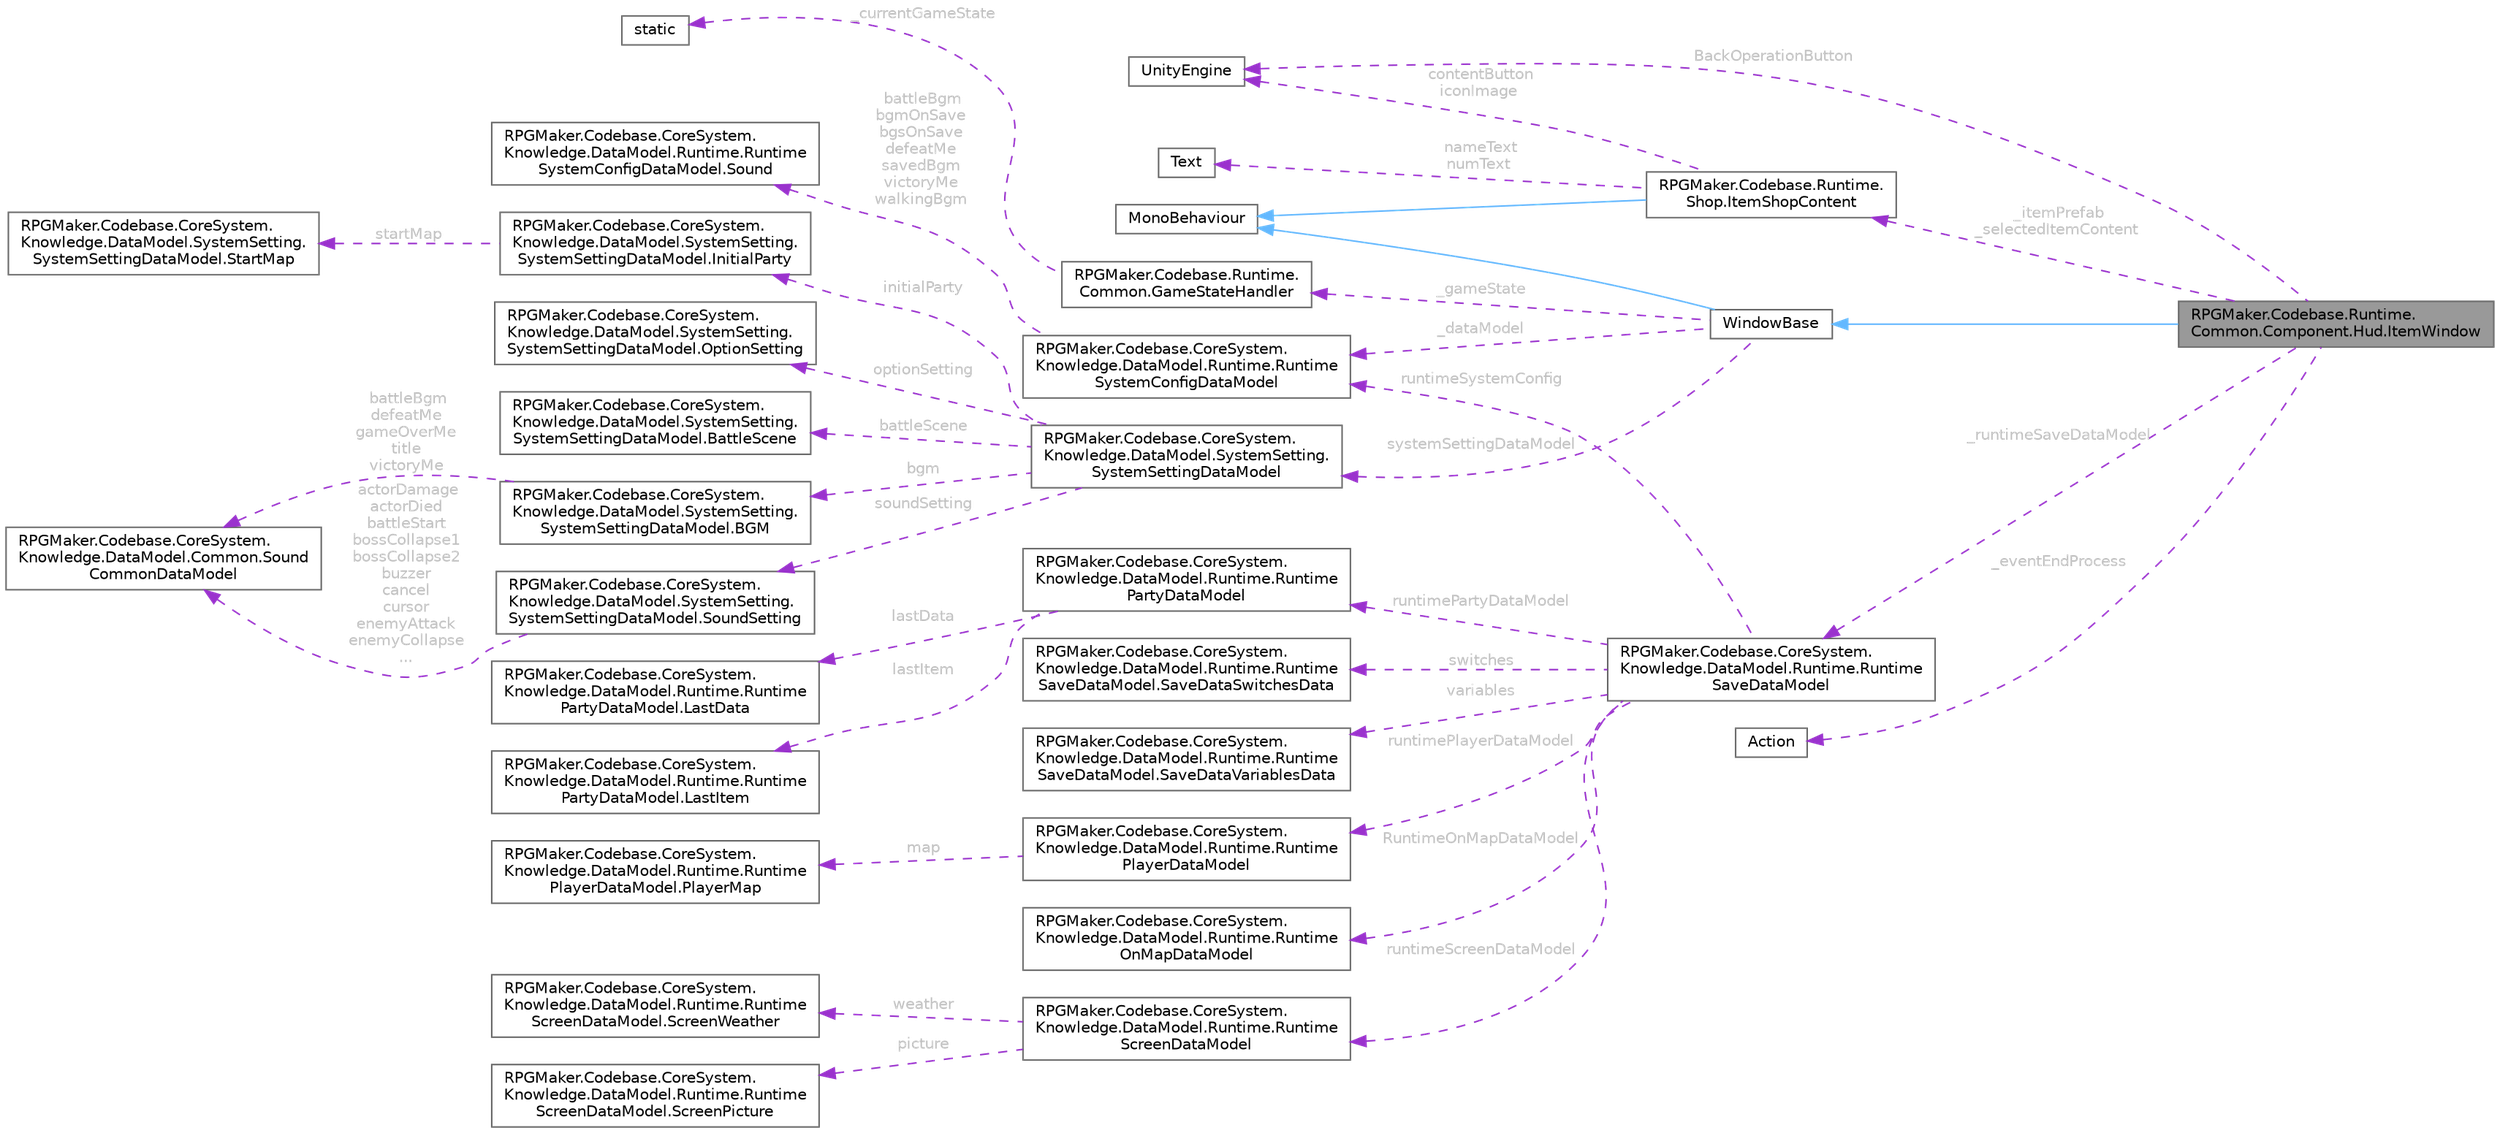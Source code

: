 digraph "RPGMaker.Codebase.Runtime.Common.Component.Hud.ItemWindow"
{
 // LATEX_PDF_SIZE
  bgcolor="transparent";
  edge [fontname=Helvetica,fontsize=10,labelfontname=Helvetica,labelfontsize=10];
  node [fontname=Helvetica,fontsize=10,shape=box,height=0.2,width=0.4];
  rankdir="LR";
  Node1 [id="Node000001",label="RPGMaker.Codebase.Runtime.\lCommon.Component.Hud.ItemWindow",height=0.2,width=0.4,color="gray40", fillcolor="grey60", style="filled", fontcolor="black",tooltip="アイテム・ウィンドウ"];
  Node2 -> Node1 [id="edge1_Node000001_Node000002",dir="back",color="steelblue1",style="solid",tooltip=" "];
  Node2 [id="Node000002",label="WindowBase",height=0.2,width=0.4,color="gray40", fillcolor="white", style="filled",URL="$d4/d52/class_r_p_g_maker_1_1_codebase_1_1_runtime_1_1_common_1_1_window_base.html",tooltip="ウィンドウ・ベース"];
  Node3 -> Node2 [id="edge2_Node000002_Node000003",dir="back",color="steelblue1",style="solid",tooltip=" "];
  Node3 [id="Node000003",label="MonoBehaviour",height=0.2,width=0.4,color="gray40", fillcolor="white", style="filled",tooltip=" "];
  Node4 -> Node2 [id="edge3_Node000002_Node000004",dir="back",color="darkorchid3",style="dashed",tooltip=" ",label=" _gameState",fontcolor="grey" ];
  Node4 [id="Node000004",label="RPGMaker.Codebase.Runtime.\lCommon.GameStateHandler",height=0.2,width=0.4,color="gray40", fillcolor="white", style="filled",URL="$de/d2c/class_r_p_g_maker_1_1_codebase_1_1_runtime_1_1_common_1_1_game_state_handler.html",tooltip="ゲーム実行中の、ゲームの状態を保持するクラス"];
  Node5 -> Node4 [id="edge4_Node000004_Node000005",dir="back",color="darkorchid3",style="dashed",tooltip=" ",label=" _currentGameState",fontcolor="grey" ];
  Node5 [id="Node000005",label="static",height=0.2,width=0.4,color="gray40", fillcolor="white", style="filled",tooltip=" "];
  Node6 -> Node2 [id="edge5_Node000002_Node000006",dir="back",color="darkorchid3",style="dashed",tooltip=" ",label=" systemSettingDataModel",fontcolor="grey" ];
  Node6 [id="Node000006",label="RPGMaker.Codebase.CoreSystem.\lKnowledge.DataModel.SystemSetting.\lSystemSettingDataModel",height=0.2,width=0.4,color="gray40", fillcolor="white", style="filled",URL="$d0/dd2/class_r_p_g_maker_1_1_codebase_1_1_core_system_1_1_knowledge_1_1_data_model_1_1_system_setting_1_1_system_setting_data_model.html",tooltip="システム設定データ・モデル"];
  Node7 -> Node6 [id="edge6_Node000006_Node000007",dir="back",color="darkorchid3",style="dashed",tooltip=" ",label=" battleScene",fontcolor="grey" ];
  Node7 [id="Node000007",label="RPGMaker.Codebase.CoreSystem.\lKnowledge.DataModel.SystemSetting.\lSystemSettingDataModel.BattleScene",height=0.2,width=0.4,color="gray40", fillcolor="white", style="filled",URL="$df/d0c/class_r_p_g_maker_1_1_codebase_1_1_core_system_1_1_knowledge_1_1_data_model_1_1_system_setting_17ce0ed53697912195b01e8a552e37932.html",tooltip=" "];
  Node8 -> Node6 [id="edge7_Node000006_Node000008",dir="back",color="darkorchid3",style="dashed",tooltip=" ",label=" bgm",fontcolor="grey" ];
  Node8 [id="Node000008",label="RPGMaker.Codebase.CoreSystem.\lKnowledge.DataModel.SystemSetting.\lSystemSettingDataModel.BGM",height=0.2,width=0.4,color="gray40", fillcolor="white", style="filled",URL="$d8/d7d/class_r_p_g_maker_1_1_codebase_1_1_core_system_1_1_knowledge_1_1_data_model_1_1_system_setting_13c37c0ac7a3e126c1b06c1462a6db3a9.html",tooltip=" "];
  Node9 -> Node8 [id="edge8_Node000008_Node000009",dir="back",color="darkorchid3",style="dashed",tooltip=" ",label=" battleBgm\ndefeatMe\ngameOverMe\ntitle\nvictoryMe",fontcolor="grey" ];
  Node9 [id="Node000009",label="RPGMaker.Codebase.CoreSystem.\lKnowledge.DataModel.Common.Sound\lCommonDataModel",height=0.2,width=0.4,color="gray40", fillcolor="white", style="filled",URL="$df/dcd/class_r_p_g_maker_1_1_codebase_1_1_core_system_1_1_knowledge_1_1_data_model_1_1_common_1_1_sound_common_data_model.html",tooltip="音共通データ・モデル"];
  Node10 -> Node6 [id="edge9_Node000006_Node000010",dir="back",color="darkorchid3",style="dashed",tooltip=" ",label=" initialParty",fontcolor="grey" ];
  Node10 [id="Node000010",label="RPGMaker.Codebase.CoreSystem.\lKnowledge.DataModel.SystemSetting.\lSystemSettingDataModel.InitialParty",height=0.2,width=0.4,color="gray40", fillcolor="white", style="filled",URL="$dc/dfb/class_r_p_g_maker_1_1_codebase_1_1_core_system_1_1_knowledge_1_1_data_model_1_1_system_setting_1539107dbc80fc9072f4fd2f8782921fe.html",tooltip=" "];
  Node11 -> Node10 [id="edge10_Node000010_Node000011",dir="back",color="darkorchid3",style="dashed",tooltip=" ",label=" startMap",fontcolor="grey" ];
  Node11 [id="Node000011",label="RPGMaker.Codebase.CoreSystem.\lKnowledge.DataModel.SystemSetting.\lSystemSettingDataModel.StartMap",height=0.2,width=0.4,color="gray40", fillcolor="white", style="filled",URL="$dd/d74/class_r_p_g_maker_1_1_codebase_1_1_core_system_1_1_knowledge_1_1_data_model_1_1_system_setting_1783ee6b6efe4675c8c39db7c7a3a93f6.html",tooltip=" "];
  Node12 -> Node6 [id="edge11_Node000006_Node000012",dir="back",color="darkorchid3",style="dashed",tooltip=" ",label=" optionSetting",fontcolor="grey" ];
  Node12 [id="Node000012",label="RPGMaker.Codebase.CoreSystem.\lKnowledge.DataModel.SystemSetting.\lSystemSettingDataModel.OptionSetting",height=0.2,width=0.4,color="gray40", fillcolor="white", style="filled",URL="$d8/d86/class_r_p_g_maker_1_1_codebase_1_1_core_system_1_1_knowledge_1_1_data_model_1_1_system_setting_10d0bcdd35160aa829ac5668189dd2dd2.html",tooltip=" "];
  Node13 -> Node6 [id="edge12_Node000006_Node000013",dir="back",color="darkorchid3",style="dashed",tooltip=" ",label=" soundSetting",fontcolor="grey" ];
  Node13 [id="Node000013",label="RPGMaker.Codebase.CoreSystem.\lKnowledge.DataModel.SystemSetting.\lSystemSettingDataModel.SoundSetting",height=0.2,width=0.4,color="gray40", fillcolor="white", style="filled",URL="$d9/d59/class_r_p_g_maker_1_1_codebase_1_1_core_system_1_1_knowledge_1_1_data_model_1_1_system_setting_1fc90e68ad3a4642899cf508b2c75ae0f.html",tooltip=" "];
  Node9 -> Node13 [id="edge13_Node000013_Node000009",dir="back",color="darkorchid3",style="dashed",tooltip=" ",label=" actorDamage\nactorDied\nbattleStart\nbossCollapse1\nbossCollapse2\nbuzzer\ncancel\ncursor\nenemyAttack\nenemyCollapse\n...",fontcolor="grey" ];
  Node14 -> Node2 [id="edge14_Node000002_Node000014",dir="back",color="darkorchid3",style="dashed",tooltip=" ",label=" _dataModel",fontcolor="grey" ];
  Node14 [id="Node000014",label="RPGMaker.Codebase.CoreSystem.\lKnowledge.DataModel.Runtime.Runtime\lSystemConfigDataModel",height=0.2,width=0.4,color="gray40", fillcolor="white", style="filled",URL="$dc/d28/class_r_p_g_maker_1_1_codebase_1_1_core_system_1_1_knowledge_1_1_data_model_1_1_runtime_1_1_runtime_system_config_data_model.html",tooltip="実行時システム設定データ・モデル"];
  Node15 -> Node14 [id="edge15_Node000014_Node000015",dir="back",color="darkorchid3",style="dashed",tooltip=" ",label=" battleBgm\nbgmOnSave\nbgsOnSave\ndefeatMe\nsavedBgm\nvictoryMe\nwalkingBgm",fontcolor="grey" ];
  Node15 [id="Node000015",label="RPGMaker.Codebase.CoreSystem.\lKnowledge.DataModel.Runtime.Runtime\lSystemConfigDataModel.Sound",height=0.2,width=0.4,color="gray40", fillcolor="white", style="filled",URL="$de/d30/class_r_p_g_maker_1_1_codebase_1_1_core_system_1_1_knowledge_1_1_data_model_1_1_runtime_1_1_runtc183c944cc34eae5d27229c3eef23a60.html",tooltip=" "];
  Node16 -> Node1 [id="edge16_Node000001_Node000016",dir="back",color="darkorchid3",style="dashed",tooltip=" ",label=" _itemPrefab\n_selectedItemContent",fontcolor="grey" ];
  Node16 [id="Node000016",label="RPGMaker.Codebase.Runtime.\lShop.ItemShopContent",height=0.2,width=0.4,color="gray40", fillcolor="white", style="filled",URL="$d2/d96/class_r_p_g_maker_1_1_codebase_1_1_runtime_1_1_shop_1_1_item_shop_content.html",tooltip="ショップにアイテム単体の情報を表示する"];
  Node3 -> Node16 [id="edge17_Node000016_Node000003",dir="back",color="steelblue1",style="solid",tooltip=" "];
  Node17 -> Node16 [id="edge18_Node000016_Node000017",dir="back",color="darkorchid3",style="dashed",tooltip=" ",label=" contentButton\niconImage",fontcolor="grey" ];
  Node17 [id="Node000017",label="UnityEngine",height=0.2,width=0.4,color="gray40", fillcolor="white", style="filled",tooltip=" "];
  Node18 -> Node16 [id="edge19_Node000016_Node000018",dir="back",color="darkorchid3",style="dashed",tooltip=" ",label=" nameText\nnumText",fontcolor="grey" ];
  Node18 [id="Node000018",label="Text",height=0.2,width=0.4,color="gray40", fillcolor="white", style="filled",tooltip=" "];
  Node17 -> Node1 [id="edge20_Node000001_Node000017",dir="back",color="darkorchid3",style="dashed",tooltip=" ",label=" BackOperationButton",fontcolor="grey" ];
  Node19 -> Node1 [id="edge21_Node000001_Node000019",dir="back",color="darkorchid3",style="dashed",tooltip=" ",label=" _runtimeSaveDataModel",fontcolor="grey" ];
  Node19 [id="Node000019",label="RPGMaker.Codebase.CoreSystem.\lKnowledge.DataModel.Runtime.Runtime\lSaveDataModel",height=0.2,width=0.4,color="gray40", fillcolor="white", style="filled",URL="$d9/d20/class_r_p_g_maker_1_1_codebase_1_1_core_system_1_1_knowledge_1_1_data_model_1_1_runtime_1_1_runtime_save_data_model.html",tooltip="実行時セーブ・データ・モデル"];
  Node20 -> Node19 [id="edge22_Node000019_Node000020",dir="back",color="darkorchid3",style="dashed",tooltip=" ",label=" runtimePartyDataModel",fontcolor="grey" ];
  Node20 [id="Node000020",label="RPGMaker.Codebase.CoreSystem.\lKnowledge.DataModel.Runtime.Runtime\lPartyDataModel",height=0.2,width=0.4,color="gray40", fillcolor="white", style="filled",URL="$db/d70/class_r_p_g_maker_1_1_codebase_1_1_core_system_1_1_knowledge_1_1_data_model_1_1_runtime_1_1_runtime_party_data_model.html",tooltip="実行時パーティー・データ・モデル"];
  Node21 -> Node20 [id="edge23_Node000020_Node000021",dir="back",color="darkorchid3",style="dashed",tooltip=" ",label=" lastItem",fontcolor="grey" ];
  Node21 [id="Node000021",label="RPGMaker.Codebase.CoreSystem.\lKnowledge.DataModel.Runtime.Runtime\lPartyDataModel.LastItem",height=0.2,width=0.4,color="gray40", fillcolor="white", style="filled",URL="$d5/d08/class_r_p_g_maker_1_1_codebase_1_1_core_system_1_1_knowledge_1_1_data_model_1_1_runtime_1_1_runtd261ed8b542774ed3481c8aaa3db5d11.html",tooltip=" "];
  Node22 -> Node20 [id="edge24_Node000020_Node000022",dir="back",color="darkorchid3",style="dashed",tooltip=" ",label=" lastData",fontcolor="grey" ];
  Node22 [id="Node000022",label="RPGMaker.Codebase.CoreSystem.\lKnowledge.DataModel.Runtime.Runtime\lPartyDataModel.LastData",height=0.2,width=0.4,color="gray40", fillcolor="white", style="filled",URL="$d5/daf/class_r_p_g_maker_1_1_codebase_1_1_core_system_1_1_knowledge_1_1_data_model_1_1_runtime_1_1_runte61fe13a11039c7534d56f759906a82f.html",tooltip=" "];
  Node23 -> Node19 [id="edge25_Node000019_Node000023",dir="back",color="darkorchid3",style="dashed",tooltip=" ",label=" runtimePlayerDataModel",fontcolor="grey" ];
  Node23 [id="Node000023",label="RPGMaker.Codebase.CoreSystem.\lKnowledge.DataModel.Runtime.Runtime\lPlayerDataModel",height=0.2,width=0.4,color="gray40", fillcolor="white", style="filled",URL="$d9/d32/class_r_p_g_maker_1_1_codebase_1_1_core_system_1_1_knowledge_1_1_data_model_1_1_runtime_1_1_runtime_player_data_model.html",tooltip="実行時プレイヤー・データ・モデル"];
  Node24 -> Node23 [id="edge26_Node000023_Node000024",dir="back",color="darkorchid3",style="dashed",tooltip=" ",label=" map",fontcolor="grey" ];
  Node24 [id="Node000024",label="RPGMaker.Codebase.CoreSystem.\lKnowledge.DataModel.Runtime.Runtime\lPlayerDataModel.PlayerMap",height=0.2,width=0.4,color="gray40", fillcolor="white", style="filled",URL="$d7/dff/class_r_p_g_maker_1_1_codebase_1_1_core_system_1_1_knowledge_1_1_data_model_1_1_runtime_1_1_runtba723ec5e2eb50770b1ec1e1ba07bcf4.html",tooltip=" "];
  Node25 -> Node19 [id="edge27_Node000019_Node000025",dir="back",color="darkorchid3",style="dashed",tooltip=" ",label=" RuntimeOnMapDataModel",fontcolor="grey" ];
  Node25 [id="Node000025",label="RPGMaker.Codebase.CoreSystem.\lKnowledge.DataModel.Runtime.Runtime\lOnMapDataModel",height=0.2,width=0.4,color="gray40", fillcolor="white", style="filled",URL="$d2/d91/class_r_p_g_maker_1_1_codebase_1_1_core_system_1_1_knowledge_1_1_data_model_1_1_runtime_1_1_runtime_on_map_data_model.html",tooltip="マップ上の実行時データ・モデル"];
  Node14 -> Node19 [id="edge28_Node000019_Node000014",dir="back",color="darkorchid3",style="dashed",tooltip=" ",label=" runtimeSystemConfig",fontcolor="grey" ];
  Node26 -> Node19 [id="edge29_Node000019_Node000026",dir="back",color="darkorchid3",style="dashed",tooltip=" ",label=" switches",fontcolor="grey" ];
  Node26 [id="Node000026",label="RPGMaker.Codebase.CoreSystem.\lKnowledge.DataModel.Runtime.Runtime\lSaveDataModel.SaveDataSwitchesData",height=0.2,width=0.4,color="gray40", fillcolor="white", style="filled",URL="$df/dd5/class_r_p_g_maker_1_1_codebase_1_1_core_system_1_1_knowledge_1_1_data_model_1_1_runtime_1_1_runtf47cec548e01226c38a47f8bf2883142.html",tooltip=" "];
  Node27 -> Node19 [id="edge30_Node000019_Node000027",dir="back",color="darkorchid3",style="dashed",tooltip=" ",label=" variables",fontcolor="grey" ];
  Node27 [id="Node000027",label="RPGMaker.Codebase.CoreSystem.\lKnowledge.DataModel.Runtime.Runtime\lSaveDataModel.SaveDataVariablesData",height=0.2,width=0.4,color="gray40", fillcolor="white", style="filled",URL="$df/de0/class_r_p_g_maker_1_1_codebase_1_1_core_system_1_1_knowledge_1_1_data_model_1_1_runtime_1_1_runt7e1e0208f1ee778be9d571c49b958075.html",tooltip=" "];
  Node28 -> Node19 [id="edge31_Node000019_Node000028",dir="back",color="darkorchid3",style="dashed",tooltip=" ",label=" runtimeScreenDataModel",fontcolor="grey" ];
  Node28 [id="Node000028",label="RPGMaker.Codebase.CoreSystem.\lKnowledge.DataModel.Runtime.Runtime\lScreenDataModel",height=0.2,width=0.4,color="gray40", fillcolor="white", style="filled",URL="$d7/d99/class_r_p_g_maker_1_1_codebase_1_1_core_system_1_1_knowledge_1_1_data_model_1_1_runtime_1_1_runtime_screen_data_model.html",tooltip="実行時スクリーン・データ・モデル"];
  Node29 -> Node28 [id="edge32_Node000028_Node000029",dir="back",color="darkorchid3",style="dashed",tooltip=" ",label=" picture",fontcolor="grey" ];
  Node29 [id="Node000029",label="RPGMaker.Codebase.CoreSystem.\lKnowledge.DataModel.Runtime.Runtime\lScreenDataModel.ScreenPicture",height=0.2,width=0.4,color="gray40", fillcolor="white", style="filled",URL="$d8/d77/class_r_p_g_maker_1_1_codebase_1_1_core_system_1_1_knowledge_1_1_data_model_1_1_runtime_1_1_runt6f9a440ad52fe0f5d926e5b95a905413.html",tooltip=" "];
  Node30 -> Node28 [id="edge33_Node000028_Node000030",dir="back",color="darkorchid3",style="dashed",tooltip=" ",label=" weather",fontcolor="grey" ];
  Node30 [id="Node000030",label="RPGMaker.Codebase.CoreSystem.\lKnowledge.DataModel.Runtime.Runtime\lScreenDataModel.ScreenWeather",height=0.2,width=0.4,color="gray40", fillcolor="white", style="filled",URL="$d6/dfa/class_r_p_g_maker_1_1_codebase_1_1_core_system_1_1_knowledge_1_1_data_model_1_1_runtime_1_1_runt4a5de4743ea4c8c8fb48fc72c5db3d98.html",tooltip=" "];
  Node31 -> Node1 [id="edge34_Node000001_Node000031",dir="back",color="darkorchid3",style="dashed",tooltip=" ",label=" _eventEndProcess",fontcolor="grey" ];
  Node31 [id="Node000031",label="Action",height=0.2,width=0.4,color="gray40", fillcolor="white", style="filled",tooltip=" "];
}
